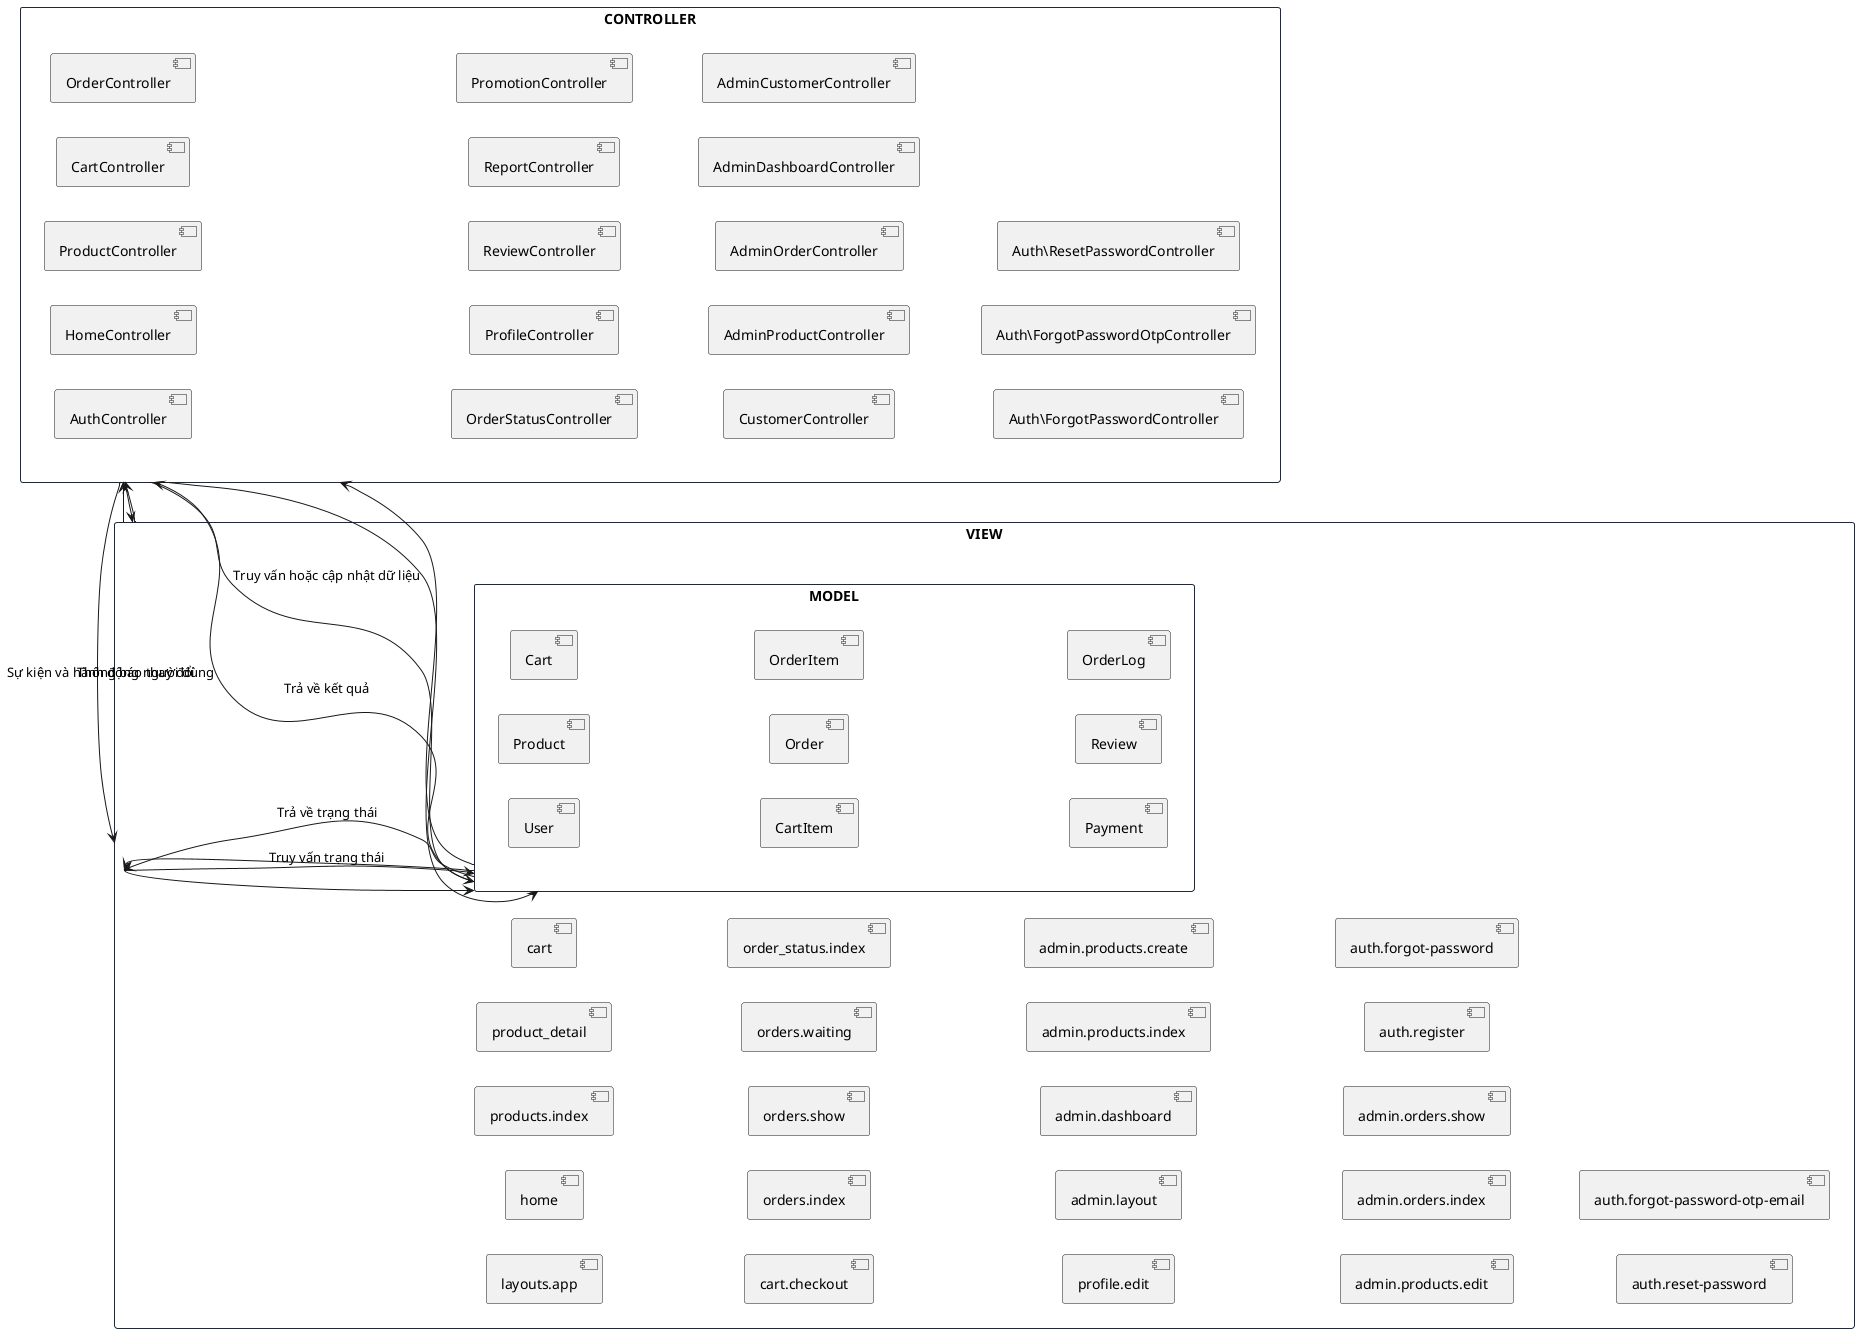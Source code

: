 @startuml
skinparam rectangle {
  BackgroundColor White
  BorderColor #1f2937
}

left to right direction

rectangle "CONTROLLER" as CONTROLLER {
  [AuthController]
  [HomeController]
  [ProductController]
  [CartController]
  [OrderController]
  [OrderStatusController]
  [ProfileController]
  [ReviewController]
  [ReportController]
  [PromotionController]
  [CustomerController]
  [AdminProductController]
  [AdminOrderController]
  [AdminDashboardController]
  [AdminCustomerController]
  [Auth\ForgotPasswordController]
  [Auth\ForgotPasswordOtpController]
  [Auth\ResetPasswordController]
}

rectangle "VIEW" as VIEW {
  [layouts.app]
  [home]
  [products.index]
  [product_detail]
  [cart]
  [cart.checkout]
  [orders.index]
  [orders.show]
  [orders.waiting]
  [order_status.index]
  [profile.edit]
  [admin.layout]
  [admin.dashboard]
  [admin.products.index]
  [admin.products.create]
  [admin.products.edit]
  [admin.orders.index]
  [admin.orders.show]

  CONTROLLER -down-> MODEL
  MODEL -up-> CONTROLLER
  CONTROLLER -right-> VIEW
  VIEW -left-> CONTROLLER
  VIEW -down-> MODEL
  MODEL -up-> VIEW
  [auth.register]
  [auth.forgot-password]
  [auth.reset-password]
  [auth.forgot-password-otp-email]
}

rectangle "MODEL" as MODEL {
  [User]
  [Product]
  [Cart]
  [CartItem]
  [Order]
  [OrderItem]
  [Payment]
  [Review]
  [OrderLog]
}

CONTROLLER -down-> MODEL : Truy vấn hoặc cập nhật dữ liệu
MODEL -up-> CONTROLLER : Trả về kết quả
CONTROLLER -right-> VIEW : Thông báo thay đổi
VIEW -left-> CONTROLLER : Sự kiện và hành động người dùng
VIEW -down-> MODEL : Truy vấn trạng thái
MODEL -up-> VIEW : Trả về trạng thái

@enduml